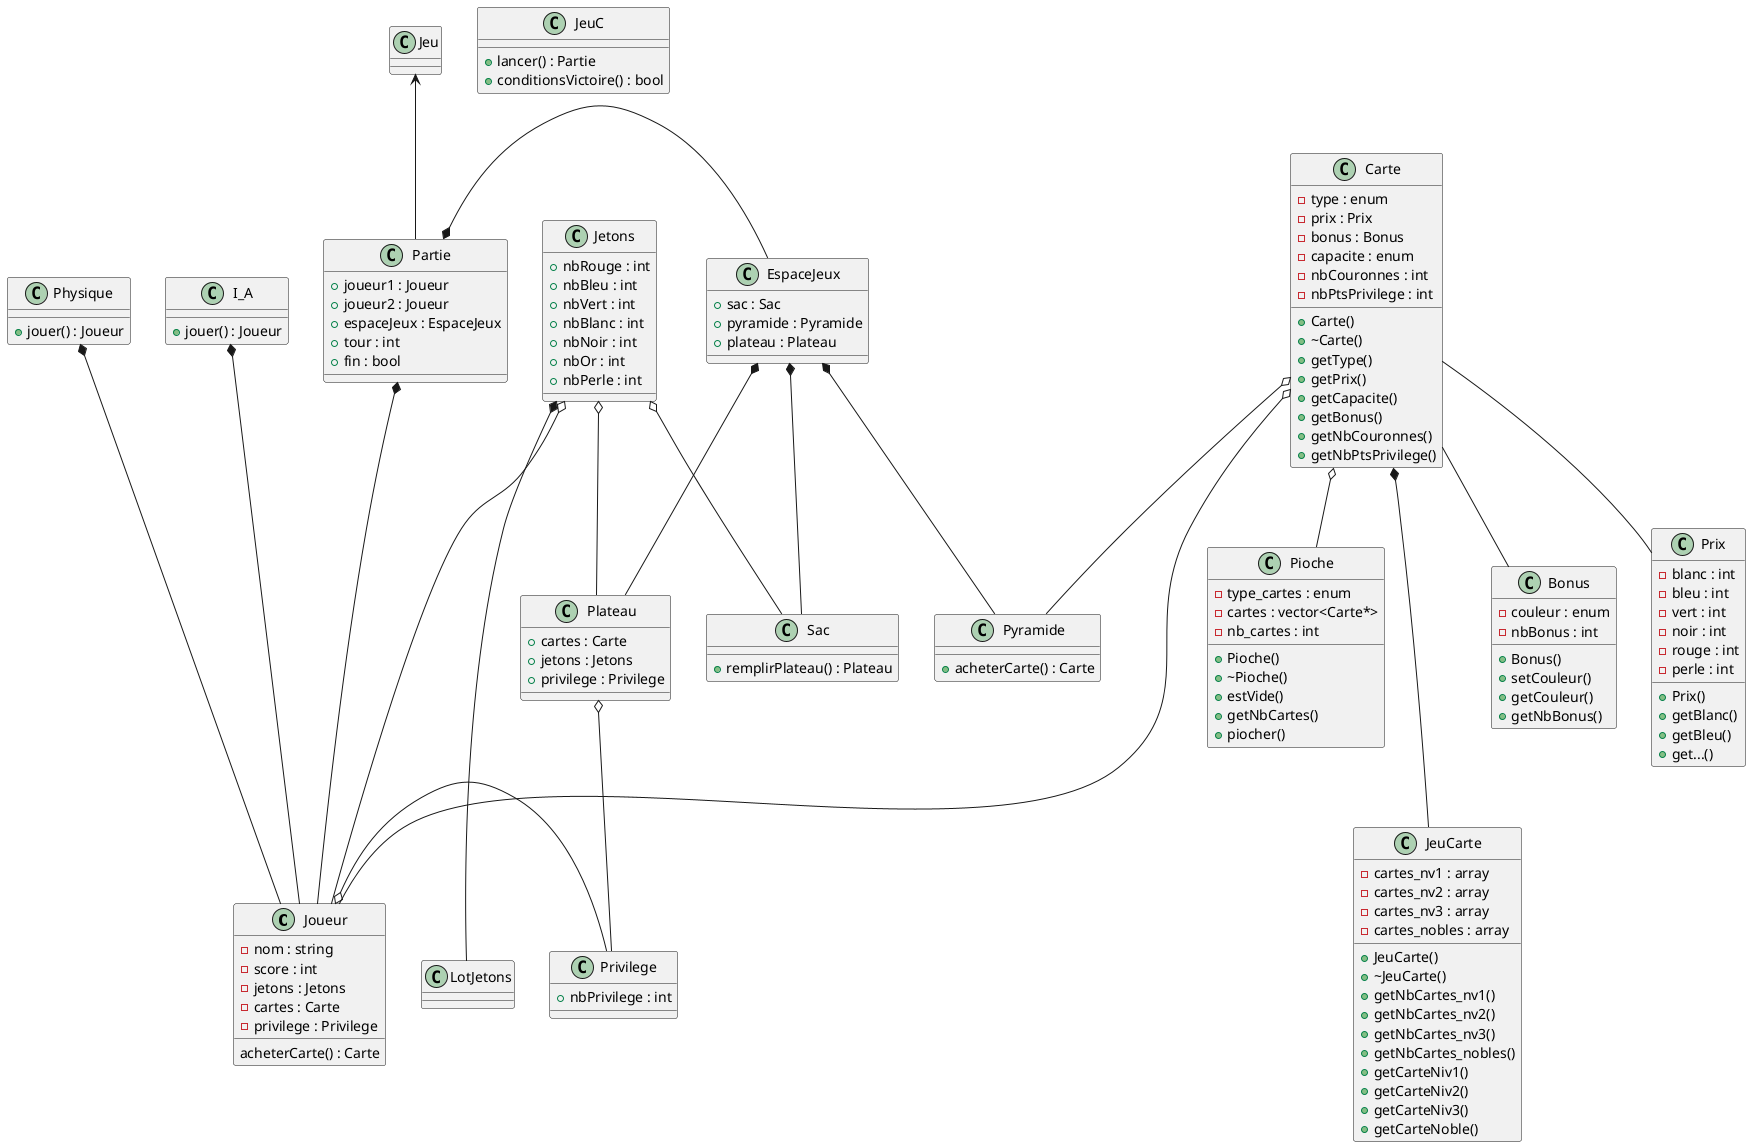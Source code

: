 @startuml

/'
    Diagramme de classe du jeu Splendor Duel
    Pour programmation objet C++
'/

class Joueur{
    - nom : string
    - score : int
    - jetons : Jetons
    - cartes : Carte
    - privilege : Privilege

    acheterCarte() : Carte
}

class I_A {
    + jouer() : Joueur
}

class Physique {
    + jouer() : Joueur
}

class Partie {
    + joueur1 : Joueur
    + joueur2 : Joueur
    + espaceJeux : EspaceJeux
    + tour : int
    + fin : bool
}

class EspaceJeux {
    + sac : Sac
    + pyramide : Pyramide
    + plateau : Plateau
}

class Sac{
    + remplirPlateau() : Plateau
}

class Pyramide {
    + acheterCarte() : Carte
}

class Carte{
    - type : enum
    - prix : Prix
    - bonus : Bonus
    - capacite : enum
    - nbCouronnes : int
    - nbPtsPrivilege : int
    + Carte()
    + ~Carte()
    + getType()
    + getPrix() 
    + getCapacite()
    + getBonus()
    + getNbCouronnes() 
    + getNbPtsPrivilege()
}

class Bonus{
    - couleur : enum
    - nbBonus : int
    + Bonus()
    + setCouleur()
    + getCouleur()
    + getNbBonus()
}

class Prix{
    - blanc : int
    - bleu : int
    - vert : int
    - noir : int
    - rouge : int
    - perle : int
    + Prix()
    + getBlanc()
    + getBleu()
    + get...()
}

class Pioche {
    - type_cartes : enum
    - cartes : vector<Carte*>
    - nb_cartes : int
    + Pioche()
    + ~Pioche()
    + estVide()
    + getNbCartes()
    + piocher()
}

class Privilege {
    + nbPrivilege : int
}

class Jetons {
    + nbRouge : int
    + nbBleu : int
    + nbVert : int
    + nbBlanc : int
    + nbNoir : int
    + nbOr : int
    + nbPerle : int
}

class Plateau {
    + cartes : Carte
    + jetons : Jetons
    + privilege : Privilege
}

class JeuC {
    + lancer() : Partie
    + conditionsVictoire() : bool
}

class JeuCarte {
    - cartes_nv1 : array
    - cartes_nv2 : array
    - cartes_nv3 : array
    - cartes_nobles : array
    + JeuCarte()
    + ~JeuCarte()
    + getNbCartes_nv1()
    + getNbCartes_nv2()
    + getNbCartes_nv3()
    + getNbCartes_nobles()
    + getCarteNiv1()
    + getCarteNiv2()
    + getCarteNiv3()
    + getCarteNoble()
}

class LotJetons {
}

Physique *--- Joueur
I_A *--- Joueur

Carte *--- JeuCarte
Carte o-- Pyramide
Carte o-- Pioche
Carte o--- Joueur
Carte -- Bonus
Carte -- Prix

Jetons *--- LotJetons
Jetons o-- Sac
Jetons o--- Joueur
Jetons o-- Plateau

Plateau o-- Privilege
Joueur o- Privilege

Partie *- EspaceJeux
Partie *- Joueur

EspaceJeux *-- Sac
EspaceJeux *-- Pyramide
EspaceJeux *-- Plateau

Jeu <-- Partie
@enduml